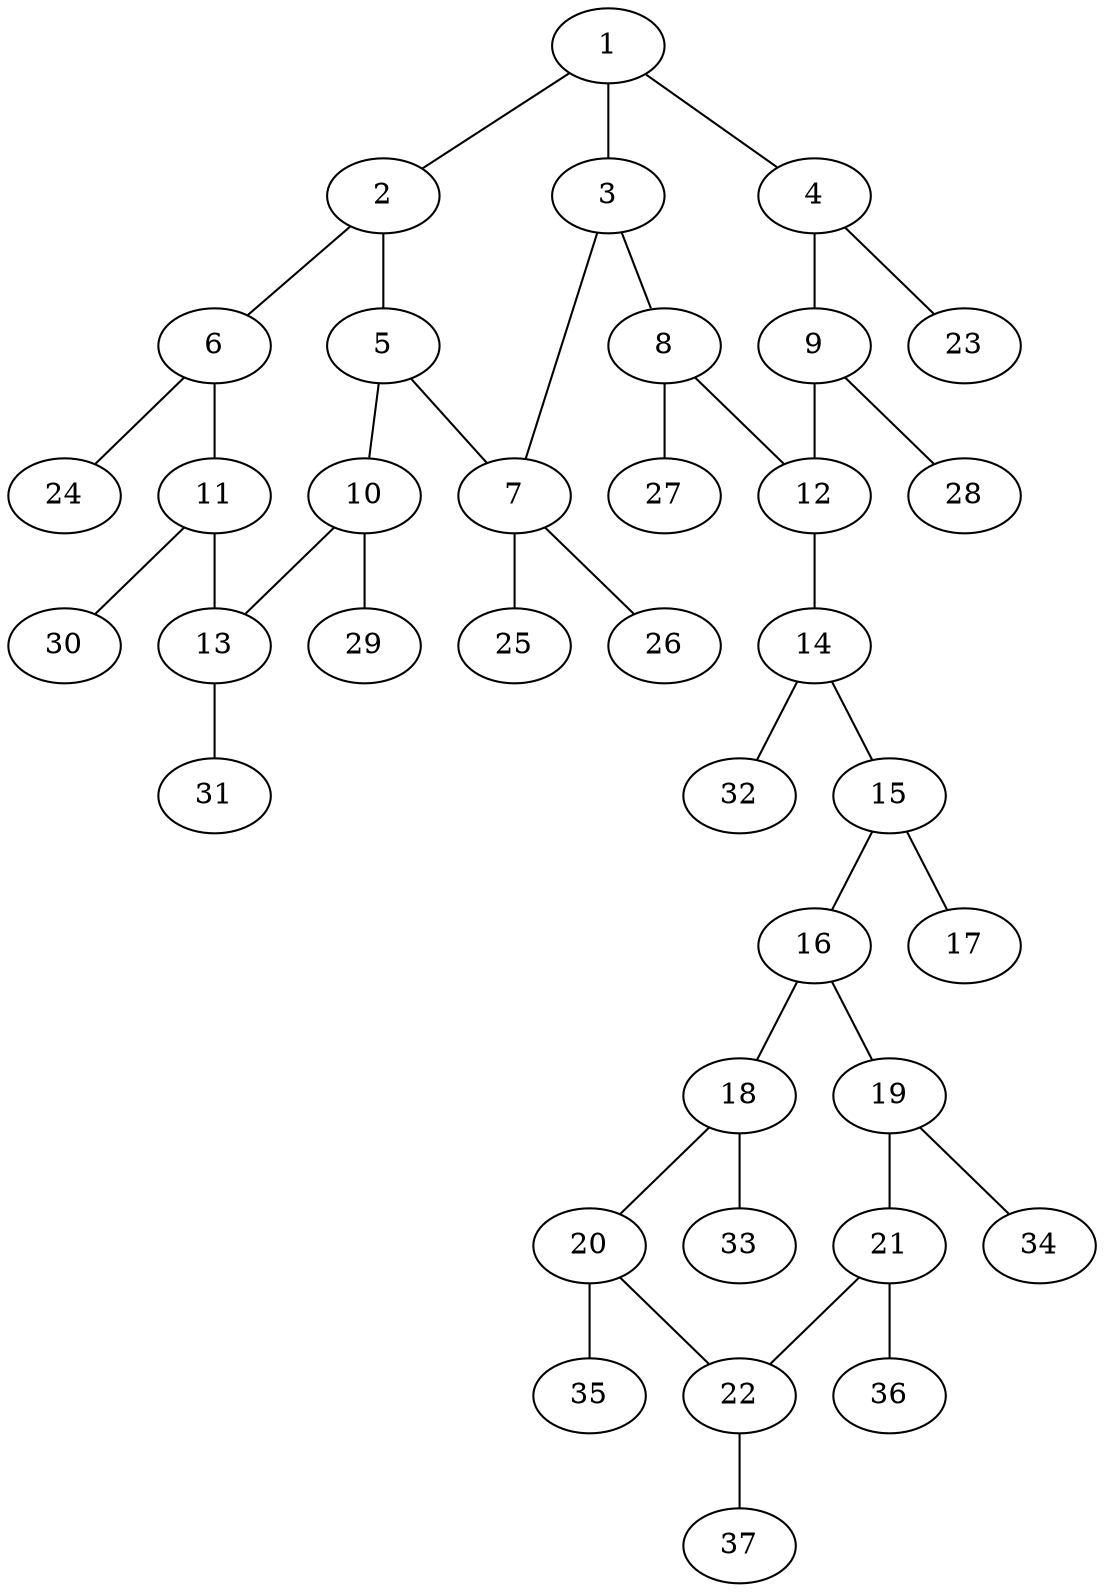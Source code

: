 graph molecule_1242 {
	1	 [chem=C];
	2	 [chem=C];
	1 -- 2	 [valence=1];
	3	 [chem=C];
	1 -- 3	 [valence=2];
	4	 [chem=C];
	1 -- 4	 [valence=1];
	5	 [chem=C];
	2 -- 5	 [valence=2];
	6	 [chem=C];
	2 -- 6	 [valence=1];
	7	 [chem=C];
	3 -- 7	 [valence=1];
	8	 [chem=C];
	3 -- 8	 [valence=1];
	9	 [chem=C];
	4 -- 9	 [valence=2];
	23	 [chem=H];
	4 -- 23	 [valence=1];
	5 -- 7	 [valence=1];
	10	 [chem=C];
	5 -- 10	 [valence=1];
	11	 [chem=C];
	6 -- 11	 [valence=2];
	24	 [chem=H];
	6 -- 24	 [valence=1];
	25	 [chem=H];
	7 -- 25	 [valence=1];
	26	 [chem=H];
	7 -- 26	 [valence=1];
	12	 [chem=C];
	8 -- 12	 [valence=2];
	27	 [chem=H];
	8 -- 27	 [valence=1];
	9 -- 12	 [valence=1];
	28	 [chem=H];
	9 -- 28	 [valence=1];
	13	 [chem=C];
	10 -- 13	 [valence=2];
	29	 [chem=H];
	10 -- 29	 [valence=1];
	11 -- 13	 [valence=1];
	30	 [chem=H];
	11 -- 30	 [valence=1];
	14	 [chem=N];
	12 -- 14	 [valence=1];
	31	 [chem=H];
	13 -- 31	 [valence=1];
	15	 [chem=C];
	14 -- 15	 [valence=1];
	32	 [chem=H];
	14 -- 32	 [valence=1];
	16	 [chem=C];
	15 -- 16	 [valence=1];
	17	 [chem=O];
	15 -- 17	 [valence=2];
	18	 [chem=C];
	16 -- 18	 [valence=2];
	19	 [chem=C];
	16 -- 19	 [valence=1];
	20	 [chem=C];
	18 -- 20	 [valence=1];
	33	 [chem=H];
	18 -- 33	 [valence=1];
	21	 [chem=C];
	19 -- 21	 [valence=2];
	34	 [chem=H];
	19 -- 34	 [valence=1];
	22	 [chem=C];
	20 -- 22	 [valence=2];
	35	 [chem=H];
	20 -- 35	 [valence=1];
	21 -- 22	 [valence=1];
	36	 [chem=H];
	21 -- 36	 [valence=1];
	37	 [chem=H];
	22 -- 37	 [valence=1];
}
